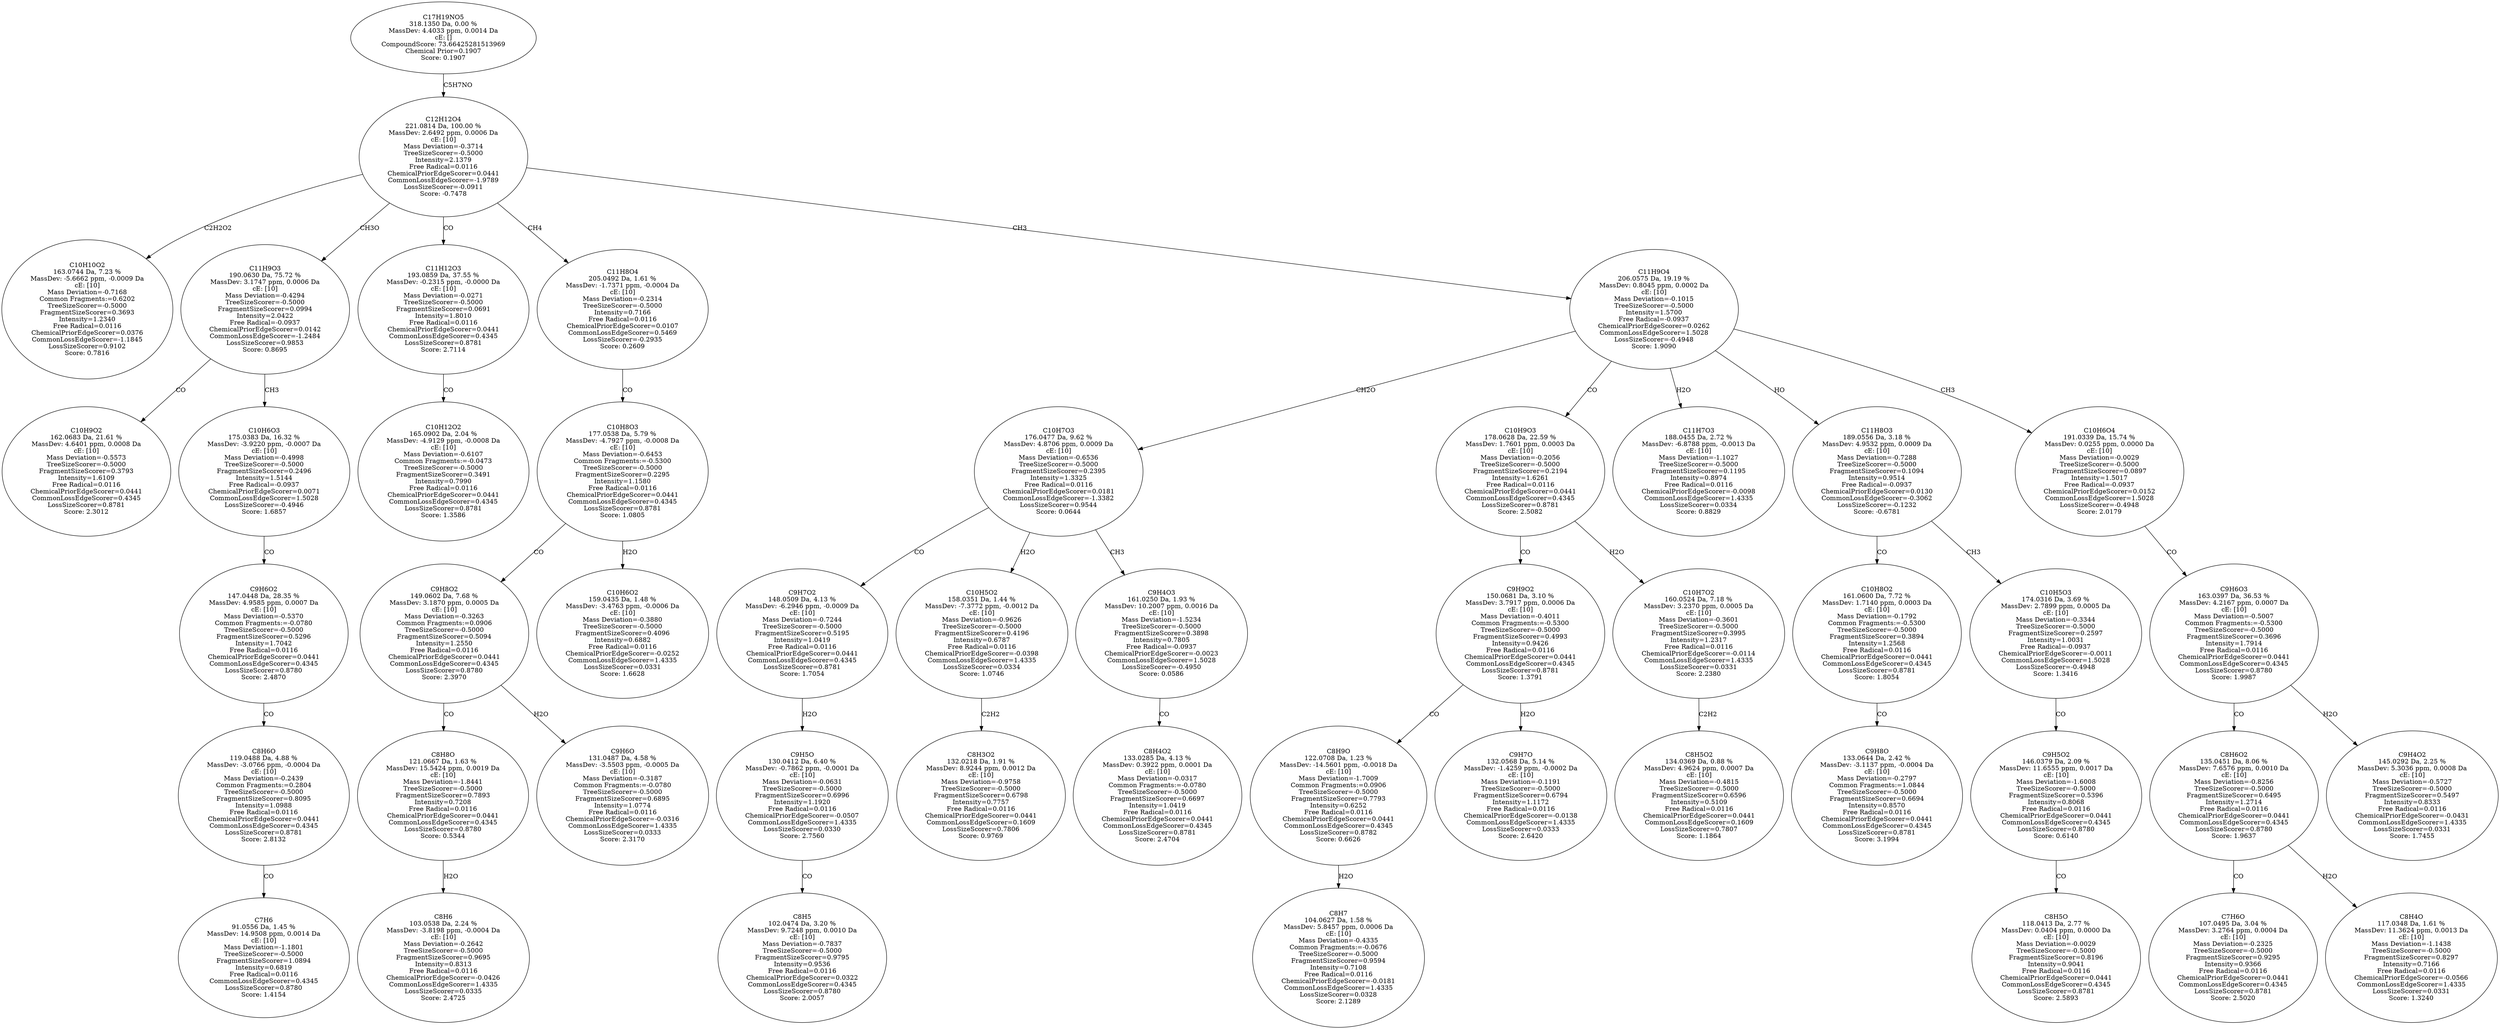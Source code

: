 strict digraph {
v1 [label="C10H10O2\n163.0744 Da, 7.23 %\nMassDev: -5.6662 ppm, -0.0009 Da\ncE: [10]\nMass Deviation=-0.7168\nCommon Fragments:=0.6202\nTreeSizeScorer=-0.5000\nFragmentSizeScorer=0.3693\nIntensity=1.2340\nFree Radical=0.0116\nChemicalPriorEdgeScorer=0.0376\nCommonLossEdgeScorer=-1.1845\nLossSizeScorer=0.9102\nScore: 0.7816"];
v2 [label="C10H9O2\n162.0683 Da, 21.61 %\nMassDev: 4.6401 ppm, 0.0008 Da\ncE: [10]\nMass Deviation=-0.5573\nTreeSizeScorer=-0.5000\nFragmentSizeScorer=0.3793\nIntensity=1.6109\nFree Radical=0.0116\nChemicalPriorEdgeScorer=0.0441\nCommonLossEdgeScorer=0.4345\nLossSizeScorer=0.8781\nScore: 2.3012"];
v3 [label="C7H6\n91.0556 Da, 1.45 %\nMassDev: 14.9508 ppm, 0.0014 Da\ncE: [10]\nMass Deviation=-1.1801\nTreeSizeScorer=-0.5000\nFragmentSizeScorer=1.0894\nIntensity=0.6819\nFree Radical=0.0116\nCommonLossEdgeScorer=0.4345\nLossSizeScorer=0.8780\nScore: 1.4154"];
v4 [label="C8H6O\n119.0488 Da, 4.88 %\nMassDev: -3.0766 ppm, -0.0004 Da\ncE: [10]\nMass Deviation=-0.2439\nCommon Fragments:=0.2804\nTreeSizeScorer=-0.5000\nFragmentSizeScorer=0.8095\nIntensity=1.0988\nFree Radical=0.0116\nChemicalPriorEdgeScorer=0.0441\nCommonLossEdgeScorer=0.4345\nLossSizeScorer=0.8781\nScore: 2.8132"];
v5 [label="C9H6O2\n147.0448 Da, 28.35 %\nMassDev: 4.9585 ppm, 0.0007 Da\ncE: [10]\nMass Deviation=-0.5370\nCommon Fragments:=-0.0780\nTreeSizeScorer=-0.5000\nFragmentSizeScorer=0.5296\nIntensity=1.7042\nFree Radical=0.0116\nChemicalPriorEdgeScorer=0.0441\nCommonLossEdgeScorer=0.4345\nLossSizeScorer=0.8780\nScore: 2.4870"];
v6 [label="C10H6O3\n175.0383 Da, 16.32 %\nMassDev: -3.9220 ppm, -0.0007 Da\ncE: [10]\nMass Deviation=-0.4998\nTreeSizeScorer=-0.5000\nFragmentSizeScorer=0.2496\nIntensity=1.5144\nFree Radical=-0.0937\nChemicalPriorEdgeScorer=0.0071\nCommonLossEdgeScorer=1.5028\nLossSizeScorer=-0.4946\nScore: 1.6857"];
v7 [label="C11H9O3\n190.0630 Da, 75.72 %\nMassDev: 3.1747 ppm, 0.0006 Da\ncE: [10]\nMass Deviation=-0.4294\nTreeSizeScorer=-0.5000\nFragmentSizeScorer=0.0994\nIntensity=2.0422\nFree Radical=-0.0937\nChemicalPriorEdgeScorer=0.0142\nCommonLossEdgeScorer=-1.2484\nLossSizeScorer=0.9853\nScore: 0.8695"];
v8 [label="C10H12O2\n165.0902 Da, 2.04 %\nMassDev: -4.9129 ppm, -0.0008 Da\ncE: [10]\nMass Deviation=-0.6107\nCommon Fragments:=-0.0473\nTreeSizeScorer=-0.5000\nFragmentSizeScorer=0.3491\nIntensity=0.7990\nFree Radical=0.0116\nChemicalPriorEdgeScorer=0.0441\nCommonLossEdgeScorer=0.4345\nLossSizeScorer=0.8781\nScore: 1.3586"];
v9 [label="C11H12O3\n193.0859 Da, 37.55 %\nMassDev: -0.2315 ppm, -0.0000 Da\ncE: [10]\nMass Deviation=-0.0271\nTreeSizeScorer=-0.5000\nFragmentSizeScorer=0.0691\nIntensity=1.8010\nFree Radical=0.0116\nChemicalPriorEdgeScorer=0.0441\nCommonLossEdgeScorer=0.4345\nLossSizeScorer=0.8781\nScore: 2.7114"];
v10 [label="C8H6\n103.0538 Da, 2.24 %\nMassDev: -3.8198 ppm, -0.0004 Da\ncE: [10]\nMass Deviation=-0.2642\nTreeSizeScorer=-0.5000\nFragmentSizeScorer=0.9695\nIntensity=0.8313\nFree Radical=0.0116\nChemicalPriorEdgeScorer=-0.0426\nCommonLossEdgeScorer=1.4335\nLossSizeScorer=0.0335\nScore: 2.4725"];
v11 [label="C8H8O\n121.0667 Da, 1.63 %\nMassDev: 15.5424 ppm, 0.0019 Da\ncE: [10]\nMass Deviation=-1.8441\nTreeSizeScorer=-0.5000\nFragmentSizeScorer=0.7893\nIntensity=0.7208\nFree Radical=0.0116\nChemicalPriorEdgeScorer=0.0441\nCommonLossEdgeScorer=0.4345\nLossSizeScorer=0.8780\nScore: 0.5344"];
v12 [label="C9H6O\n131.0487 Da, 4.58 %\nMassDev: -3.5503 ppm, -0.0005 Da\ncE: [10]\nMass Deviation=-0.3187\nCommon Fragments:=-0.0780\nTreeSizeScorer=-0.5000\nFragmentSizeScorer=0.6895\nIntensity=1.0774\nFree Radical=0.0116\nChemicalPriorEdgeScorer=-0.0316\nCommonLossEdgeScorer=1.4335\nLossSizeScorer=0.0333\nScore: 2.3170"];
v13 [label="C9H8O2\n149.0602 Da, 7.68 %\nMassDev: 3.1870 ppm, 0.0005 Da\ncE: [10]\nMass Deviation=-0.3263\nCommon Fragments:=0.0906\nTreeSizeScorer=-0.5000\nFragmentSizeScorer=0.5094\nIntensity=1.2550\nFree Radical=0.0116\nChemicalPriorEdgeScorer=0.0441\nCommonLossEdgeScorer=0.4345\nLossSizeScorer=0.8780\nScore: 2.3970"];
v14 [label="C10H6O2\n159.0435 Da, 1.48 %\nMassDev: -3.4763 ppm, -0.0006 Da\ncE: [10]\nMass Deviation=-0.3880\nTreeSizeScorer=-0.5000\nFragmentSizeScorer=0.4096\nIntensity=0.6882\nFree Radical=0.0116\nChemicalPriorEdgeScorer=-0.0252\nCommonLossEdgeScorer=1.4335\nLossSizeScorer=0.0331\nScore: 1.6628"];
v15 [label="C10H8O3\n177.0538 Da, 5.79 %\nMassDev: -4.7927 ppm, -0.0008 Da\ncE: [10]\nMass Deviation=-0.6453\nCommon Fragments:=-0.5300\nTreeSizeScorer=-0.5000\nFragmentSizeScorer=0.2295\nIntensity=1.1580\nFree Radical=0.0116\nChemicalPriorEdgeScorer=0.0441\nCommonLossEdgeScorer=0.4345\nLossSizeScorer=0.8781\nScore: 1.0805"];
v16 [label="C11H8O4\n205.0492 Da, 1.61 %\nMassDev: -1.7371 ppm, -0.0004 Da\ncE: [10]\nMass Deviation=-0.2314\nTreeSizeScorer=-0.5000\nIntensity=0.7166\nFree Radical=0.0116\nChemicalPriorEdgeScorer=0.0107\nCommonLossEdgeScorer=0.5469\nLossSizeScorer=-0.2935\nScore: 0.2609"];
v17 [label="C8H5\n102.0474 Da, 3.20 %\nMassDev: 9.7248 ppm, 0.0010 Da\ncE: [10]\nMass Deviation=-0.7837\nTreeSizeScorer=-0.5000\nFragmentSizeScorer=0.9795\nIntensity=0.9536\nFree Radical=0.0116\nChemicalPriorEdgeScorer=0.0322\nCommonLossEdgeScorer=0.4345\nLossSizeScorer=0.8780\nScore: 2.0057"];
v18 [label="C9H5O\n130.0412 Da, 6.40 %\nMassDev: -0.7862 ppm, -0.0001 Da\ncE: [10]\nMass Deviation=-0.0631\nTreeSizeScorer=-0.5000\nFragmentSizeScorer=0.6996\nIntensity=1.1920\nFree Radical=0.0116\nChemicalPriorEdgeScorer=-0.0507\nCommonLossEdgeScorer=1.4335\nLossSizeScorer=0.0330\nScore: 2.7560"];
v19 [label="C9H7O2\n148.0509 Da, 4.13 %\nMassDev: -6.2946 ppm, -0.0009 Da\ncE: [10]\nMass Deviation=-0.7244\nTreeSizeScorer=-0.5000\nFragmentSizeScorer=0.5195\nIntensity=1.0419\nFree Radical=0.0116\nChemicalPriorEdgeScorer=0.0441\nCommonLossEdgeScorer=0.4345\nLossSizeScorer=0.8781\nScore: 1.7054"];
v20 [label="C8H3O2\n132.0218 Da, 1.91 %\nMassDev: 8.9244 ppm, 0.0012 Da\ncE: [10]\nMass Deviation=-0.9758\nTreeSizeScorer=-0.5000\nFragmentSizeScorer=0.6798\nIntensity=0.7757\nFree Radical=0.0116\nChemicalPriorEdgeScorer=0.0441\nCommonLossEdgeScorer=0.1609\nLossSizeScorer=0.7806\nScore: 0.9769"];
v21 [label="C10H5O2\n158.0351 Da, 1.44 %\nMassDev: -7.3772 ppm, -0.0012 Da\ncE: [10]\nMass Deviation=-0.9626\nTreeSizeScorer=-0.5000\nFragmentSizeScorer=0.4196\nIntensity=0.6787\nFree Radical=0.0116\nChemicalPriorEdgeScorer=-0.0398\nCommonLossEdgeScorer=1.4335\nLossSizeScorer=0.0334\nScore: 1.0746"];
v22 [label="C8H4O2\n133.0285 Da, 4.13 %\nMassDev: 0.3922 ppm, 0.0001 Da\ncE: [10]\nMass Deviation=-0.0317\nCommon Fragments:=-0.0780\nTreeSizeScorer=-0.5000\nFragmentSizeScorer=0.6697\nIntensity=1.0419\nFree Radical=0.0116\nChemicalPriorEdgeScorer=0.0441\nCommonLossEdgeScorer=0.4345\nLossSizeScorer=0.8781\nScore: 2.4704"];
v23 [label="C9H4O3\n161.0250 Da, 1.93 %\nMassDev: 10.2007 ppm, 0.0016 Da\ncE: [10]\nMass Deviation=-1.5234\nTreeSizeScorer=-0.5000\nFragmentSizeScorer=0.3898\nIntensity=0.7805\nFree Radical=-0.0937\nChemicalPriorEdgeScorer=-0.0023\nCommonLossEdgeScorer=1.5028\nLossSizeScorer=-0.4950\nScore: 0.0586"];
v24 [label="C10H7O3\n176.0477 Da, 9.62 %\nMassDev: 4.8706 ppm, 0.0009 Da\ncE: [10]\nMass Deviation=-0.6536\nTreeSizeScorer=-0.5000\nFragmentSizeScorer=0.2395\nIntensity=1.3325\nFree Radical=0.0116\nChemicalPriorEdgeScorer=0.0181\nCommonLossEdgeScorer=-1.3382\nLossSizeScorer=0.9544\nScore: 0.0644"];
v25 [label="C8H7\n104.0627 Da, 1.58 %\nMassDev: 5.8457 ppm, 0.0006 Da\ncE: [10]\nMass Deviation=-0.4335\nCommon Fragments:=-0.0676\nTreeSizeScorer=-0.5000\nFragmentSizeScorer=0.9594\nIntensity=0.7108\nFree Radical=0.0116\nChemicalPriorEdgeScorer=-0.0181\nCommonLossEdgeScorer=1.4335\nLossSizeScorer=0.0328\nScore: 2.1289"];
v26 [label="C8H9O\n122.0708 Da, 1.23 %\nMassDev: -14.5601 ppm, -0.0018 Da\ncE: [10]\nMass Deviation=-1.7009\nCommon Fragments:=0.0906\nTreeSizeScorer=-0.5000\nFragmentSizeScorer=0.7793\nIntensity=0.6252\nFree Radical=0.0116\nChemicalPriorEdgeScorer=0.0441\nCommonLossEdgeScorer=0.4345\nLossSizeScorer=0.8782\nScore: 0.6626"];
v27 [label="C9H7O\n132.0568 Da, 5.14 %\nMassDev: -1.4259 ppm, -0.0002 Da\ncE: [10]\nMass Deviation=-0.1191\nTreeSizeScorer=-0.5000\nFragmentSizeScorer=0.6794\nIntensity=1.1172\nFree Radical=0.0116\nChemicalPriorEdgeScorer=-0.0138\nCommonLossEdgeScorer=1.4335\nLossSizeScorer=0.0333\nScore: 2.6420"];
v28 [label="C9H9O2\n150.0681 Da, 3.10 %\nMassDev: 3.7917 ppm, 0.0006 Da\ncE: [10]\nMass Deviation=-0.4011\nCommon Fragments:=-0.5300\nTreeSizeScorer=-0.5000\nFragmentSizeScorer=0.4993\nIntensity=0.9426\nFree Radical=0.0116\nChemicalPriorEdgeScorer=0.0441\nCommonLossEdgeScorer=0.4345\nLossSizeScorer=0.8781\nScore: 1.3791"];
v29 [label="C8H5O2\n134.0369 Da, 0.88 %\nMassDev: 4.9624 ppm, 0.0007 Da\ncE: [10]\nMass Deviation=-0.4815\nTreeSizeScorer=-0.5000\nFragmentSizeScorer=0.6596\nIntensity=0.5109\nFree Radical=0.0116\nChemicalPriorEdgeScorer=0.0441\nCommonLossEdgeScorer=0.1609\nLossSizeScorer=0.7807\nScore: 1.1864"];
v30 [label="C10H7O2\n160.0524 Da, 7.18 %\nMassDev: 3.2370 ppm, 0.0005 Da\ncE: [10]\nMass Deviation=-0.3601\nTreeSizeScorer=-0.5000\nFragmentSizeScorer=0.3995\nIntensity=1.2317\nFree Radical=0.0116\nChemicalPriorEdgeScorer=-0.0114\nCommonLossEdgeScorer=1.4335\nLossSizeScorer=0.0331\nScore: 2.2380"];
v31 [label="C10H9O3\n178.0628 Da, 22.59 %\nMassDev: 1.7601 ppm, 0.0003 Da\ncE: [10]\nMass Deviation=-0.2056\nTreeSizeScorer=-0.5000\nFragmentSizeScorer=0.2194\nIntensity=1.6261\nFree Radical=0.0116\nChemicalPriorEdgeScorer=0.0441\nCommonLossEdgeScorer=0.4345\nLossSizeScorer=0.8781\nScore: 2.5082"];
v32 [label="C11H7O3\n188.0455 Da, 2.72 %\nMassDev: -6.8788 ppm, -0.0013 Da\ncE: [10]\nMass Deviation=-1.1027\nTreeSizeScorer=-0.5000\nFragmentSizeScorer=0.1195\nIntensity=0.8974\nFree Radical=0.0116\nChemicalPriorEdgeScorer=-0.0098\nCommonLossEdgeScorer=1.4335\nLossSizeScorer=0.0334\nScore: 0.8829"];
v33 [label="C9H8O\n133.0644 Da, 2.42 %\nMassDev: -3.1137 ppm, -0.0004 Da\ncE: [10]\nMass Deviation=-0.2797\nCommon Fragments:=1.0844\nTreeSizeScorer=-0.5000\nFragmentSizeScorer=0.6694\nIntensity=0.8570\nFree Radical=0.0116\nChemicalPriorEdgeScorer=0.0441\nCommonLossEdgeScorer=0.4345\nLossSizeScorer=0.8781\nScore: 3.1994"];
v34 [label="C10H8O2\n161.0600 Da, 7.72 %\nMassDev: 1.7140 ppm, 0.0003 Da\ncE: [10]\nMass Deviation=-0.1792\nCommon Fragments:=-0.5300\nTreeSizeScorer=-0.5000\nFragmentSizeScorer=0.3894\nIntensity=1.2568\nFree Radical=0.0116\nChemicalPriorEdgeScorer=0.0441\nCommonLossEdgeScorer=0.4345\nLossSizeScorer=0.8781\nScore: 1.8054"];
v35 [label="C8H5O\n118.0413 Da, 2.77 %\nMassDev: 0.0404 ppm, 0.0000 Da\ncE: [10]\nMass Deviation=-0.0029\nTreeSizeScorer=-0.5000\nFragmentSizeScorer=0.8196\nIntensity=0.9041\nFree Radical=0.0116\nChemicalPriorEdgeScorer=0.0441\nCommonLossEdgeScorer=0.4345\nLossSizeScorer=0.8781\nScore: 2.5893"];
v36 [label="C9H5O2\n146.0379 Da, 2.09 %\nMassDev: 11.6555 ppm, 0.0017 Da\ncE: [10]\nMass Deviation=-1.6008\nTreeSizeScorer=-0.5000\nFragmentSizeScorer=0.5396\nIntensity=0.8068\nFree Radical=0.0116\nChemicalPriorEdgeScorer=0.0441\nCommonLossEdgeScorer=0.4345\nLossSizeScorer=0.8780\nScore: 0.6140"];
v37 [label="C10H5O3\n174.0316 Da, 3.69 %\nMassDev: 2.7899 ppm, 0.0005 Da\ncE: [10]\nMass Deviation=-0.3344\nTreeSizeScorer=-0.5000\nFragmentSizeScorer=0.2597\nIntensity=1.0031\nFree Radical=-0.0937\nChemicalPriorEdgeScorer=-0.0011\nCommonLossEdgeScorer=1.5028\nLossSizeScorer=-0.4948\nScore: 1.3416"];
v38 [label="C11H8O3\n189.0556 Da, 3.18 %\nMassDev: 4.9532 ppm, 0.0009 Da\ncE: [10]\nMass Deviation=-0.7288\nTreeSizeScorer=-0.5000\nFragmentSizeScorer=0.1094\nIntensity=0.9514\nFree Radical=-0.0937\nChemicalPriorEdgeScorer=0.0130\nCommonLossEdgeScorer=-0.3062\nLossSizeScorer=-0.1232\nScore: -0.6781"];
v39 [label="C7H6O\n107.0495 Da, 3.04 %\nMassDev: 3.2764 ppm, 0.0004 Da\ncE: [10]\nMass Deviation=-0.2325\nTreeSizeScorer=-0.5000\nFragmentSizeScorer=0.9295\nIntensity=0.9366\nFree Radical=0.0116\nChemicalPriorEdgeScorer=0.0441\nCommonLossEdgeScorer=0.4345\nLossSizeScorer=0.8781\nScore: 2.5020"];
v40 [label="C8H4O\n117.0348 Da, 1.61 %\nMassDev: 11.3624 ppm, 0.0013 Da\ncE: [10]\nMass Deviation=-1.1438\nTreeSizeScorer=-0.5000\nFragmentSizeScorer=0.8297\nIntensity=0.7166\nFree Radical=0.0116\nChemicalPriorEdgeScorer=-0.0566\nCommonLossEdgeScorer=1.4335\nLossSizeScorer=0.0331\nScore: 1.3240"];
v41 [label="C8H6O2\n135.0451 Da, 8.06 %\nMassDev: 7.6576 ppm, 0.0010 Da\ncE: [10]\nMass Deviation=-0.8256\nTreeSizeScorer=-0.5000\nFragmentSizeScorer=0.6495\nIntensity=1.2714\nFree Radical=0.0116\nChemicalPriorEdgeScorer=0.0441\nCommonLossEdgeScorer=0.4345\nLossSizeScorer=0.8780\nScore: 1.9637"];
v42 [label="C9H4O2\n145.0292 Da, 2.25 %\nMassDev: 5.3036 ppm, 0.0008 Da\ncE: [10]\nMass Deviation=-0.5727\nTreeSizeScorer=-0.5000\nFragmentSizeScorer=0.5497\nIntensity=0.8333\nFree Radical=0.0116\nChemicalPriorEdgeScorer=-0.0431\nCommonLossEdgeScorer=1.4335\nLossSizeScorer=0.0331\nScore: 1.7455"];
v43 [label="C9H6O3\n163.0397 Da, 36.53 %\nMassDev: 4.2167 ppm, 0.0007 Da\ncE: [10]\nMass Deviation=-0.5007\nCommon Fragments:=-0.5300\nTreeSizeScorer=-0.5000\nFragmentSizeScorer=0.3696\nIntensity=1.7914\nFree Radical=0.0116\nChemicalPriorEdgeScorer=0.0441\nCommonLossEdgeScorer=0.4345\nLossSizeScorer=0.8780\nScore: 1.9987"];
v44 [label="C10H6O4\n191.0339 Da, 15.74 %\nMassDev: 0.0255 ppm, 0.0000 Da\ncE: [10]\nMass Deviation=-0.0029\nTreeSizeScorer=-0.5000\nFragmentSizeScorer=0.0897\nIntensity=1.5017\nFree Radical=-0.0937\nChemicalPriorEdgeScorer=0.0152\nCommonLossEdgeScorer=1.5028\nLossSizeScorer=-0.4948\nScore: 2.0179"];
v45 [label="C11H9O4\n206.0575 Da, 19.19 %\nMassDev: 0.8045 ppm, 0.0002 Da\ncE: [10]\nMass Deviation=-0.1015\nTreeSizeScorer=-0.5000\nIntensity=1.5700\nFree Radical=-0.0937\nChemicalPriorEdgeScorer=0.0262\nCommonLossEdgeScorer=1.5028\nLossSizeScorer=-0.4948\nScore: 1.9090"];
v46 [label="C12H12O4\n221.0814 Da, 100.00 %\nMassDev: 2.6492 ppm, 0.0006 Da\ncE: [10]\nMass Deviation=-0.3714\nTreeSizeScorer=-0.5000\nIntensity=2.1379\nFree Radical=0.0116\nChemicalPriorEdgeScorer=0.0441\nCommonLossEdgeScorer=-1.9789\nLossSizeScorer=-0.0911\nScore: -0.7478"];
v47 [label="C17H19NO5\n318.1350 Da, 0.00 %\nMassDev: 4.4033 ppm, 0.0014 Da\ncE: []\nCompoundScore: 73.66425281513969\nChemical Prior=0.1907\nScore: 0.1907"];
v46 -> v1 [label="C2H2O2"];
v7 -> v2 [label="CO"];
v4 -> v3 [label="CO"];
v5 -> v4 [label="CO"];
v6 -> v5 [label="CO"];
v7 -> v6 [label="CH3"];
v46 -> v7 [label="CH3O"];
v9 -> v8 [label="CO"];
v46 -> v9 [label="CO"];
v11 -> v10 [label="H2O"];
v13 -> v11 [label="CO"];
v13 -> v12 [label="H2O"];
v15 -> v13 [label="CO"];
v15 -> v14 [label="H2O"];
v16 -> v15 [label="CO"];
v46 -> v16 [label="CH4"];
v18 -> v17 [label="CO"];
v19 -> v18 [label="H2O"];
v24 -> v19 [label="CO"];
v21 -> v20 [label="C2H2"];
v24 -> v21 [label="H2O"];
v23 -> v22 [label="CO"];
v24 -> v23 [label="CH3"];
v45 -> v24 [label="CH2O"];
v26 -> v25 [label="H2O"];
v28 -> v26 [label="CO"];
v28 -> v27 [label="H2O"];
v31 -> v28 [label="CO"];
v30 -> v29 [label="C2H2"];
v31 -> v30 [label="H2O"];
v45 -> v31 [label="CO"];
v45 -> v32 [label="H2O"];
v34 -> v33 [label="CO"];
v38 -> v34 [label="CO"];
v36 -> v35 [label="CO"];
v37 -> v36 [label="CO"];
v38 -> v37 [label="CH3"];
v45 -> v38 [label="HO"];
v41 -> v39 [label="CO"];
v41 -> v40 [label="H2O"];
v43 -> v41 [label="CO"];
v43 -> v42 [label="H2O"];
v44 -> v43 [label="CO"];
v45 -> v44 [label="CH3"];
v46 -> v45 [label="CH3"];
v47 -> v46 [label="C5H7NO"];
}